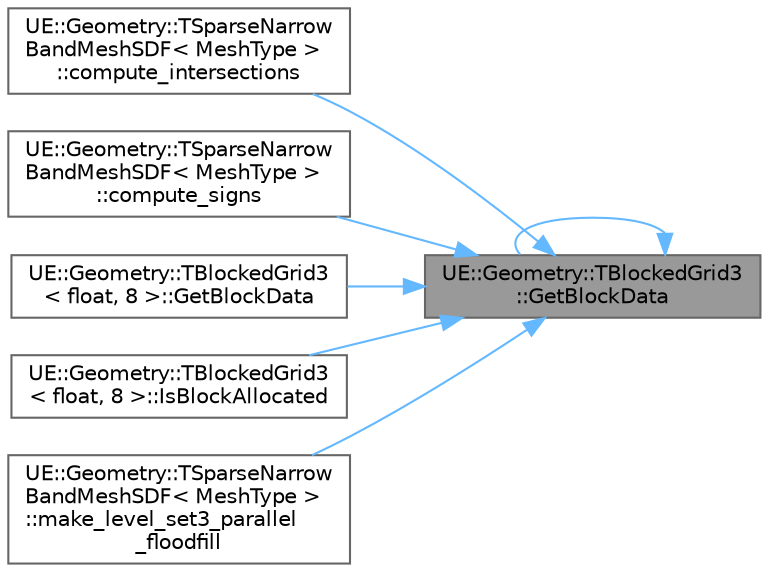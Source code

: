 digraph "UE::Geometry::TBlockedGrid3::GetBlockData"
{
 // INTERACTIVE_SVG=YES
 // LATEX_PDF_SIZE
  bgcolor="transparent";
  edge [fontname=Helvetica,fontsize=10,labelfontname=Helvetica,labelfontsize=10];
  node [fontname=Helvetica,fontsize=10,shape=box,height=0.2,width=0.4];
  rankdir="RL";
  Node1 [id="Node000001",label="UE::Geometry::TBlockedGrid3\l::GetBlockData",height=0.2,width=0.4,color="gray40", fillcolor="grey60", style="filled", fontcolor="black",tooltip=" "];
  Node1 -> Node2 [id="edge1_Node000001_Node000002",dir="back",color="steelblue1",style="solid",tooltip=" "];
  Node2 [id="Node000002",label="UE::Geometry::TSparseNarrow\lBandMeshSDF\< MeshType \>\l::compute_intersections",height=0.2,width=0.4,color="grey40", fillcolor="white", style="filled",URL="$d4/d11/classUE_1_1Geometry_1_1TSparseNarrowBandMeshSDF.html#a9463e928916b93daaff64af2a447c047",tooltip=" "];
  Node1 -> Node3 [id="edge2_Node000001_Node000003",dir="back",color="steelblue1",style="solid",tooltip=" "];
  Node3 [id="Node000003",label="UE::Geometry::TSparseNarrow\lBandMeshSDF\< MeshType \>\l::compute_signs",height=0.2,width=0.4,color="grey40", fillcolor="white", style="filled",URL="$d4/d11/classUE_1_1Geometry_1_1TSparseNarrowBandMeshSDF.html#a794eebc704689cfdb750aa9e75d538c8",tooltip=" "];
  Node1 -> Node1 [id="edge3_Node000001_Node000001",dir="back",color="steelblue1",style="solid",tooltip=" "];
  Node1 -> Node4 [id="edge4_Node000001_Node000004",dir="back",color="steelblue1",style="solid",tooltip=" "];
  Node4 [id="Node000004",label="UE::Geometry::TBlockedGrid3\l\< float, 8 \>::GetBlockData",height=0.2,width=0.4,color="grey40", fillcolor="white", style="filled",URL="$d2/dc4/classUE_1_1Geometry_1_1TBlockedGrid3.html#a15569cccbcec2f934ac5e0b89c2cd2ae",tooltip=" "];
  Node1 -> Node5 [id="edge5_Node000001_Node000005",dir="back",color="steelblue1",style="solid",tooltip=" "];
  Node5 [id="Node000005",label="UE::Geometry::TBlockedGrid3\l\< float, 8 \>::IsBlockAllocated",height=0.2,width=0.4,color="grey40", fillcolor="white", style="filled",URL="$d2/dc4/classUE_1_1Geometry_1_1TBlockedGrid3.html#a3e07393155aa6b0c13a8b37e3e9d82c5",tooltip=" "];
  Node1 -> Node6 [id="edge6_Node000001_Node000006",dir="back",color="steelblue1",style="solid",tooltip=" "];
  Node6 [id="Node000006",label="UE::Geometry::TSparseNarrow\lBandMeshSDF\< MeshType \>\l::make_level_set3_parallel\l_floodfill",height=0.2,width=0.4,color="grey40", fillcolor="white", style="filled",URL="$d4/d11/classUE_1_1Geometry_1_1TSparseNarrowBandMeshSDF.html#a3d457a1d599eac0be0f647d76099ca2c",tooltip=" "];
}
